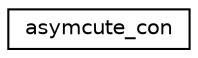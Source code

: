 digraph "Graphical Class Hierarchy"
{
 // LATEX_PDF_SIZE
  edge [fontname="Helvetica",fontsize="10",labelfontname="Helvetica",labelfontsize="10"];
  node [fontname="Helvetica",fontsize="10",shape=record];
  rankdir="LR";
  Node0 [label="asymcute_con",height=0.2,width=0.4,color="black", fillcolor="white", style="filled",URL="$structasymcute__con.html",tooltip="Asymcute connection context."];
}
